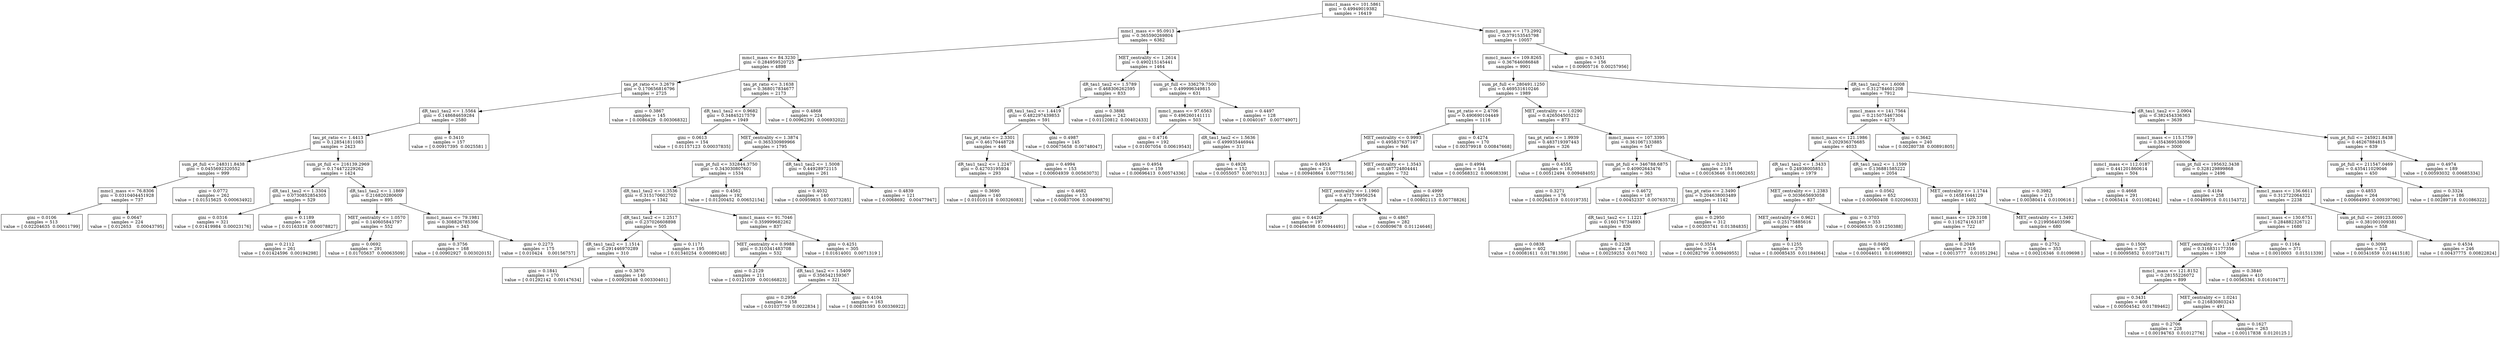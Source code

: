 digraph Tree {
0 [label="mmc1_mass <= 101.5861\ngini = 0.49949019382\nsamples = 16419", shape="box"] ;
1 [label="mmc1_mass <= 95.0913\ngini = 0.365590269804\nsamples = 6362", shape="box"] ;
0 -> 1 ;
2 [label="mmc1_mass <= 84.3230\ngini = 0.284959520725\nsamples = 4898", shape="box"] ;
1 -> 2 ;
3 [label="tau_pt_ratio <= 3.2679\ngini = 0.170656816796\nsamples = 2725", shape="box"] ;
2 -> 3 ;
4 [label="dR_tau1_tau2 <= 1.5564\ngini = 0.148684659284\nsamples = 2580", shape="box"] ;
3 -> 4 ;
5 [label="tau_pt_ratio <= 1.4413\ngini = 0.128541811083\nsamples = 2423", shape="box"] ;
4 -> 5 ;
6 [label="sum_pt_full <= 248311.8438\ngini = 0.0455692320552\nsamples = 999", shape="box"] ;
5 -> 6 ;
7 [label="mmc1_mass <= 76.8306\ngini = 0.0310404451928\nsamples = 737", shape="box"] ;
6 -> 7 ;
8 [label="gini = 0.0106\nsamples = 513\nvalue = [ 0.02204635  0.00011799]", shape="box"] ;
7 -> 8 ;
9 [label="gini = 0.0647\nsamples = 224\nvalue = [ 0.012653    0.00043795]", shape="box"] ;
7 -> 9 ;
10 [label="gini = 0.0772\nsamples = 262\nvalue = [ 0.01515625  0.00063492]", shape="box"] ;
6 -> 10 ;
11 [label="sum_pt_full <= 216139.2969\ngini = 0.174472229262\nsamples = 1424", shape="box"] ;
5 -> 11 ;
12 [label="dR_tau1_tau2 <= 1.3304\ngini = 0.0730852854305\nsamples = 529", shape="box"] ;
11 -> 12 ;
13 [label="gini = 0.0316\nsamples = 321\nvalue = [ 0.01419984  0.00023176]", shape="box"] ;
12 -> 13 ;
14 [label="gini = 0.1189\nsamples = 208\nvalue = [ 0.01163318  0.00078827]", shape="box"] ;
12 -> 14 ;
15 [label="dR_tau1_tau2 <= 1.1869\ngini = 0.216820280609\nsamples = 895", shape="box"] ;
11 -> 15 ;
16 [label="MET_centrality <= 1.0570\ngini = 0.140605843797\nsamples = 552", shape="box"] ;
15 -> 16 ;
17 [label="gini = 0.2112\nsamples = 261\nvalue = [ 0.01424596  0.00194298]", shape="box"] ;
16 -> 17 ;
18 [label="gini = 0.0692\nsamples = 291\nvalue = [ 0.01705637  0.00063509]", shape="box"] ;
16 -> 18 ;
19 [label="mmc1_mass <= 79.1981\ngini = 0.308826785306\nsamples = 343", shape="box"] ;
15 -> 19 ;
20 [label="gini = 0.3756\nsamples = 168\nvalue = [ 0.00902927  0.00302015]", shape="box"] ;
19 -> 20 ;
21 [label="gini = 0.2273\nsamples = 175\nvalue = [ 0.010424    0.00156757]", shape="box"] ;
19 -> 21 ;
22 [label="gini = 0.3410\nsamples = 157\nvalue = [ 0.00917395  0.0025581 ]", shape="box"] ;
4 -> 22 ;
23 [label="gini = 0.3867\nsamples = 145\nvalue = [ 0.0086429   0.00306832]", shape="box"] ;
3 -> 23 ;
24 [label="tau_pt_ratio <= 3.1638\ngini = 0.368017834677\nsamples = 2173", shape="box"] ;
2 -> 24 ;
25 [label="dR_tau1_tau2 <= 0.9682\ngini = 0.34845217579\nsamples = 1949", shape="box"] ;
24 -> 25 ;
26 [label="gini = 0.0613\nsamples = 154\nvalue = [ 0.01157123  0.00037835]", shape="box"] ;
25 -> 26 ;
27 [label="MET_centrality <= 1.3874\ngini = 0.365330989966\nsamples = 1795", shape="box"] ;
25 -> 27 ;
28 [label="sum_pt_full <= 332844.3750\ngini = 0.343030807601\nsamples = 1534", shape="box"] ;
27 -> 28 ;
29 [label="dR_tau1_tau2 <= 1.3536\ngini = 0.315170602702\nsamples = 1342", shape="box"] ;
28 -> 29 ;
30 [label="dR_tau1_tau2 <= 1.2517\ngini = 0.237026608898\nsamples = 505", shape="box"] ;
29 -> 30 ;
31 [label="dR_tau1_tau2 <= 1.1514\ngini = 0.291446970289\nsamples = 310", shape="box"] ;
30 -> 31 ;
32 [label="gini = 0.1841\nsamples = 170\nvalue = [ 0.01292142  0.00147634]", shape="box"] ;
31 -> 32 ;
33 [label="gini = 0.3870\nsamples = 140\nvalue = [ 0.00929348  0.00330401]", shape="box"] ;
31 -> 33 ;
34 [label="gini = 0.1171\nsamples = 195\nvalue = [ 0.01340254  0.00089248]", shape="box"] ;
30 -> 34 ;
35 [label="mmc1_mass <= 91.7046\ngini = 0.359999682262\nsamples = 837", shape="box"] ;
29 -> 35 ;
36 [label="MET_centrality <= 0.9988\ngini = 0.310341483708\nsamples = 532", shape="box"] ;
35 -> 36 ;
37 [label="gini = 0.2129\nsamples = 211\nvalue = [ 0.0121039   0.00166823]", shape="box"] ;
36 -> 37 ;
38 [label="dR_tau1_tau2 <= 1.5409\ngini = 0.356542159367\nsamples = 321", shape="box"] ;
36 -> 38 ;
39 [label="gini = 0.2956\nsamples = 158\nvalue = [ 0.01037759  0.0022834 ]", shape="box"] ;
38 -> 39 ;
40 [label="gini = 0.4104\nsamples = 163\nvalue = [ 0.00831593  0.00336922]", shape="box"] ;
38 -> 40 ;
41 [label="gini = 0.4251\nsamples = 305\nvalue = [ 0.01614001  0.0071319 ]", shape="box"] ;
35 -> 41 ;
42 [label="gini = 0.4562\nsamples = 192\nvalue = [ 0.01200452  0.00652154]", shape="box"] ;
28 -> 42 ;
43 [label="dR_tau1_tau2 <= 1.5008\ngini = 0.44928972115\nsamples = 261", shape="box"] ;
27 -> 43 ;
44 [label="gini = 0.4032\nsamples = 140\nvalue = [ 0.00959835  0.00373285]", shape="box"] ;
43 -> 44 ;
45 [label="gini = 0.4839\nsamples = 121\nvalue = [ 0.0068692   0.00477947]", shape="box"] ;
43 -> 45 ;
46 [label="gini = 0.4868\nsamples = 224\nvalue = [ 0.00962391  0.00693202]", shape="box"] ;
24 -> 46 ;
47 [label="MET_centrality <= 1.2614\ngini = 0.490215145441\nsamples = 1464", shape="box"] ;
1 -> 47 ;
48 [label="dR_tau1_tau2 <= 1.5789\ngini = 0.468306262595\nsamples = 833", shape="box"] ;
47 -> 48 ;
49 [label="dR_tau1_tau2 <= 1.4419\ngini = 0.482297439853\nsamples = 591", shape="box"] ;
48 -> 49 ;
50 [label="tau_pt_ratio <= 2.3301\ngini = 0.46170448728\nsamples = 446", shape="box"] ;
49 -> 50 ;
51 [label="dR_tau1_tau2 <= 1.2247\ngini = 0.42703195934\nsamples = 293", shape="box"] ;
50 -> 51 ;
52 [label="gini = 0.3690\nsamples = 140\nvalue = [ 0.01010118  0.00326083]", shape="box"] ;
51 -> 52 ;
53 [label="gini = 0.4682\nsamples = 153\nvalue = [ 0.00837006  0.00499879]", shape="box"] ;
51 -> 53 ;
54 [label="gini = 0.4994\nsamples = 153\nvalue = [ 0.00604939  0.00563073]", shape="box"] ;
50 -> 54 ;
55 [label="gini = 0.4987\nsamples = 145\nvalue = [ 0.00675658  0.00748047]", shape="box"] ;
49 -> 55 ;
56 [label="gini = 0.3888\nsamples = 242\nvalue = [ 0.01120812  0.00402433]", shape="box"] ;
48 -> 56 ;
57 [label="sum_pt_full <= 336279.7500\ngini = 0.499996349815\nsamples = 631", shape="box"] ;
47 -> 57 ;
58 [label="mmc1_mass <= 97.6563\ngini = 0.496260141111\nsamples = 503", shape="box"] ;
57 -> 58 ;
59 [label="gini = 0.4716\nsamples = 192\nvalue = [ 0.01007054  0.00619543]", shape="box"] ;
58 -> 59 ;
60 [label="dR_tau1_tau2 <= 1.5636\ngini = 0.499935446944\nsamples = 311", shape="box"] ;
58 -> 60 ;
61 [label="gini = 0.4954\nsamples = 159\nvalue = [ 0.00696413  0.00574336]", shape="box"] ;
60 -> 61 ;
62 [label="gini = 0.4928\nsamples = 152\nvalue = [ 0.0055057  0.0070131]", shape="box"] ;
60 -> 62 ;
63 [label="gini = 0.4497\nsamples = 128\nvalue = [ 0.0040167   0.00774907]", shape="box"] ;
57 -> 63 ;
64 [label="mmc1_mass <= 173.2992\ngini = 0.379153545798\nsamples = 10057", shape="box"] ;
0 -> 64 ;
65 [label="mmc1_mass <= 109.8265\ngini = 0.367646086848\nsamples = 9901", shape="box"] ;
64 -> 65 ;
66 [label="sum_pt_full <= 280491.1250\ngini = 0.469531610246\nsamples = 1989", shape="box"] ;
65 -> 66 ;
67 [label="tau_pt_ratio <= 2.4706\ngini = 0.490690104449\nsamples = 1116", shape="box"] ;
66 -> 67 ;
68 [label="MET_centrality <= 0.9993\ngini = 0.495837637147\nsamples = 946", shape="box"] ;
67 -> 68 ;
69 [label="gini = 0.4953\nsamples = 214\nvalue = [ 0.00940864  0.00775156]", shape="box"] ;
68 -> 69 ;
70 [label="MET_centrality <= 1.3543\ngini = 0.487724804441\nsamples = 732", shape="box"] ;
68 -> 70 ;
71 [label="MET_centrality <= 1.1960\ngini = 0.471739956254\nsamples = 479", shape="box"] ;
70 -> 71 ;
72 [label="gini = 0.4420\nsamples = 197\nvalue = [ 0.00464598  0.00944491]", shape="box"] ;
71 -> 72 ;
73 [label="gini = 0.4867\nsamples = 282\nvalue = [ 0.00809678  0.01124646]", shape="box"] ;
71 -> 73 ;
74 [label="gini = 0.4999\nsamples = 253\nvalue = [ 0.00802113  0.00778826]", shape="box"] ;
70 -> 74 ;
75 [label="gini = 0.4274\nsamples = 170\nvalue = [ 0.00379918  0.00847668]", shape="box"] ;
67 -> 75 ;
76 [label="MET_centrality <= 1.0290\ngini = 0.426504505212\nsamples = 873", shape="box"] ;
66 -> 76 ;
77 [label="tau_pt_ratio <= 1.9939\ngini = 0.483719397443\nsamples = 326", shape="box"] ;
76 -> 77 ;
78 [label="gini = 0.4994\nsamples = 144\nvalue = [ 0.00568312  0.00608339]", shape="box"] ;
77 -> 78 ;
79 [label="gini = 0.4555\nsamples = 182\nvalue = [ 0.00512494  0.00948405]", shape="box"] ;
77 -> 79 ;
80 [label="mmc1_mass <= 107.3395\ngini = 0.361067133885\nsamples = 547", shape="box"] ;
76 -> 80 ;
81 [label="sum_pt_full <= 346788.6875\ngini = 0.40902643476\nsamples = 363", shape="box"] ;
80 -> 81 ;
82 [label="gini = 0.3271\nsamples = 176\nvalue = [ 0.00264519  0.01019735]", shape="box"] ;
81 -> 82 ;
83 [label="gini = 0.4672\nsamples = 187\nvalue = [ 0.00452337  0.00763573]", shape="box"] ;
81 -> 83 ;
84 [label="gini = 0.2317\nsamples = 184\nvalue = [ 0.00163646  0.01060265]", shape="box"] ;
80 -> 84 ;
85 [label="dR_tau1_tau2 <= 1.6008\ngini = 0.312784601208\nsamples = 7912", shape="box"] ;
65 -> 85 ;
86 [label="mmc1_mass <= 141.7564\ngini = 0.215075467304\nsamples = 4273", shape="box"] ;
85 -> 86 ;
87 [label="mmc1_mass <= 121.1986\ngini = 0.202936376685\nsamples = 4033", shape="box"] ;
86 -> 87 ;
88 [label="dR_tau1_tau2 <= 1.3433\ngini = 0.24938005851\nsamples = 1979", shape="box"] ;
87 -> 88 ;
89 [label="tau_pt_ratio <= 2.3490\ngini = 0.204638003489\nsamples = 1142", shape="box"] ;
88 -> 89 ;
90 [label="dR_tau1_tau2 <= 1.1221\ngini = 0.160176734893\nsamples = 830", shape="box"] ;
89 -> 90 ;
91 [label="gini = 0.0838\nsamples = 402\nvalue = [ 0.00081611  0.01781359]", shape="box"] ;
90 -> 91 ;
92 [label="gini = 0.2238\nsamples = 428\nvalue = [ 0.00259253  0.017602  ]", shape="box"] ;
90 -> 92 ;
93 [label="gini = 0.2950\nsamples = 312\nvalue = [ 0.00303741  0.01384835]", shape="box"] ;
89 -> 93 ;
94 [label="MET_centrality <= 1.2383\ngini = 0.303665693058\nsamples = 837", shape="box"] ;
88 -> 94 ;
95 [label="MET_centrality <= 0.9621\ngini = 0.25175885616\nsamples = 484", shape="box"] ;
94 -> 95 ;
96 [label="gini = 0.3554\nsamples = 214\nvalue = [ 0.00282799  0.00940955]", shape="box"] ;
95 -> 96 ;
97 [label="gini = 0.1255\nsamples = 270\nvalue = [ 0.00085435  0.01184064]", shape="box"] ;
95 -> 97 ;
98 [label="gini = 0.3703\nsamples = 353\nvalue = [ 0.00406535  0.01250388]", shape="box"] ;
94 -> 98 ;
99 [label="dR_tau1_tau2 <= 1.1599\ngini = 0.136881585222\nsamples = 2054", shape="box"] ;
87 -> 99 ;
100 [label="gini = 0.0562\nsamples = 652\nvalue = [ 0.00060408  0.02026633]", shape="box"] ;
99 -> 100 ;
101 [label="MET_centrality <= 1.1744\ngini = 0.16581644129\nsamples = 1402", shape="box"] ;
99 -> 101 ;
102 [label="mmc1_mass <= 129.3108\ngini = 0.116274163187\nsamples = 722", shape="box"] ;
101 -> 102 ;
103 [label="gini = 0.0492\nsamples = 406\nvalue = [ 0.00044011  0.01699892]", shape="box"] ;
102 -> 103 ;
104 [label="gini = 0.2049\nsamples = 316\nvalue = [ 0.0013777   0.01051294]", shape="box"] ;
102 -> 104 ;
105 [label="MET_centrality <= 1.3492\ngini = 0.219956403596\nsamples = 680", shape="box"] ;
101 -> 105 ;
106 [label="gini = 0.2752\nsamples = 353\nvalue = [ 0.00216346  0.0109698 ]", shape="box"] ;
105 -> 106 ;
107 [label="gini = 0.1506\nsamples = 327\nvalue = [ 0.00095852  0.01072417]", shape="box"] ;
105 -> 107 ;
108 [label="gini = 0.3642\nsamples = 240\nvalue = [ 0.00280738  0.00891805]", shape="box"] ;
86 -> 108 ;
109 [label="dR_tau1_tau2 <= 2.0904\ngini = 0.382454336363\nsamples = 3639", shape="box"] ;
85 -> 109 ;
110 [label="mmc1_mass <= 115.1759\ngini = 0.354369538006\nsamples = 3000", shape="box"] ;
109 -> 110 ;
111 [label="mmc1_mass <= 112.0187\ngini = 0.441201860614\nsamples = 504", shape="box"] ;
110 -> 111 ;
112 [label="gini = 0.3982\nsamples = 213\nvalue = [ 0.00380414  0.0100616 ]", shape="box"] ;
111 -> 112 ;
113 [label="gini = 0.4668\nsamples = 291\nvalue = [ 0.0065414   0.01108244]", shape="box"] ;
111 -> 113 ;
114 [label="sum_pt_full <= 195632.3438\ngini = 0.328129899868\nsamples = 2496", shape="box"] ;
110 -> 114 ;
115 [label="gini = 0.4184\nsamples = 258\nvalue = [ 0.00489918  0.01154372]", shape="box"] ;
114 -> 115 ;
116 [label="mmc1_mass <= 136.6611\ngini = 0.312722064322\nsamples = 2238", shape="box"] ;
114 -> 116 ;
117 [label="mmc1_mass <= 130.6751\ngini = 0.284882326712\nsamples = 1680", shape="box"] ;
116 -> 117 ;
118 [label="MET_centrality <= 1.3160\ngini = 0.316831177356\nsamples = 1309", shape="box"] ;
117 -> 118 ;
119 [label="mmc1_mass <= 121.8152\ngini = 0.28155226072\nsamples = 899", shape="box"] ;
118 -> 119 ;
120 [label="gini = 0.3431\nsamples = 408\nvalue = [ 0.00504542  0.01789462]", shape="box"] ;
119 -> 120 ;
121 [label="MET_centrality <= 1.0241\ngini = 0.216830803243\nsamples = 491", shape="box"] ;
119 -> 121 ;
122 [label="gini = 0.2706\nsamples = 228\nvalue = [ 0.00194763  0.01012776]", shape="box"] ;
121 -> 122 ;
123 [label="gini = 0.1627\nsamples = 263\nvalue = [ 0.00117838  0.0120125 ]", shape="box"] ;
121 -> 123 ;
124 [label="gini = 0.3840\nsamples = 410\nvalue = [ 0.00563361  0.01610477]", shape="box"] ;
118 -> 124 ;
125 [label="gini = 0.1164\nsamples = 371\nvalue = [ 0.0010003   0.01511339]", shape="box"] ;
117 -> 125 ;
126 [label="sum_pt_full <= 269123.0000\ngini = 0.381001009381\nsamples = 558", shape="box"] ;
116 -> 126 ;
127 [label="gini = 0.3098\nsamples = 312\nvalue = [ 0.00341659  0.01441518]", shape="box"] ;
126 -> 127 ;
128 [label="gini = 0.4534\nsamples = 246\nvalue = [ 0.00437775  0.00822824]", shape="box"] ;
126 -> 128 ;
129 [label="sum_pt_full <= 245921.8438\ngini = 0.46267884815\nsamples = 639", shape="box"] ;
109 -> 129 ;
130 [label="sum_pt_full <= 211547.0469\ngini = 0.435411029046\nsamples = 450", shape="box"] ;
129 -> 130 ;
131 [label="gini = 0.4853\nsamples = 264\nvalue = [ 0.00664993  0.00939706]", shape="box"] ;
130 -> 131 ;
132 [label="gini = 0.3324\nsamples = 186\nvalue = [ 0.00289718  0.01086322]", shape="box"] ;
130 -> 132 ;
133 [label="gini = 0.4974\nsamples = 189\nvalue = [ 0.00593032  0.00685334]", shape="box"] ;
129 -> 133 ;
134 [label="gini = 0.3451\nsamples = 156\nvalue = [ 0.00905716  0.00257956]", shape="box"] ;
64 -> 134 ;
}